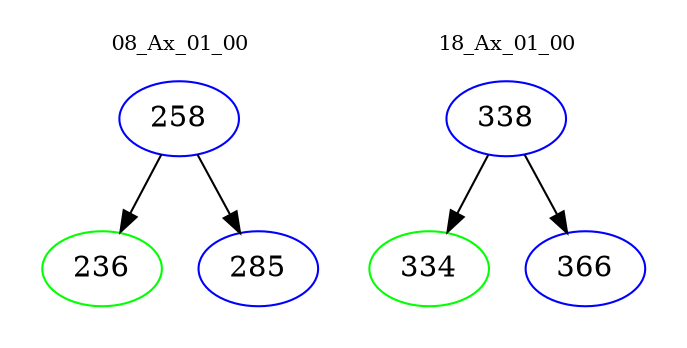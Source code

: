 digraph{
subgraph cluster_0 {
color = white
label = "08_Ax_01_00";
fontsize=10;
T0_258 [label="258", color="blue"]
T0_258 -> T0_236 [color="black"]
T0_236 [label="236", color="green"]
T0_258 -> T0_285 [color="black"]
T0_285 [label="285", color="blue"]
}
subgraph cluster_1 {
color = white
label = "18_Ax_01_00";
fontsize=10;
T1_338 [label="338", color="blue"]
T1_338 -> T1_334 [color="black"]
T1_334 [label="334", color="green"]
T1_338 -> T1_366 [color="black"]
T1_366 [label="366", color="blue"]
}
}
